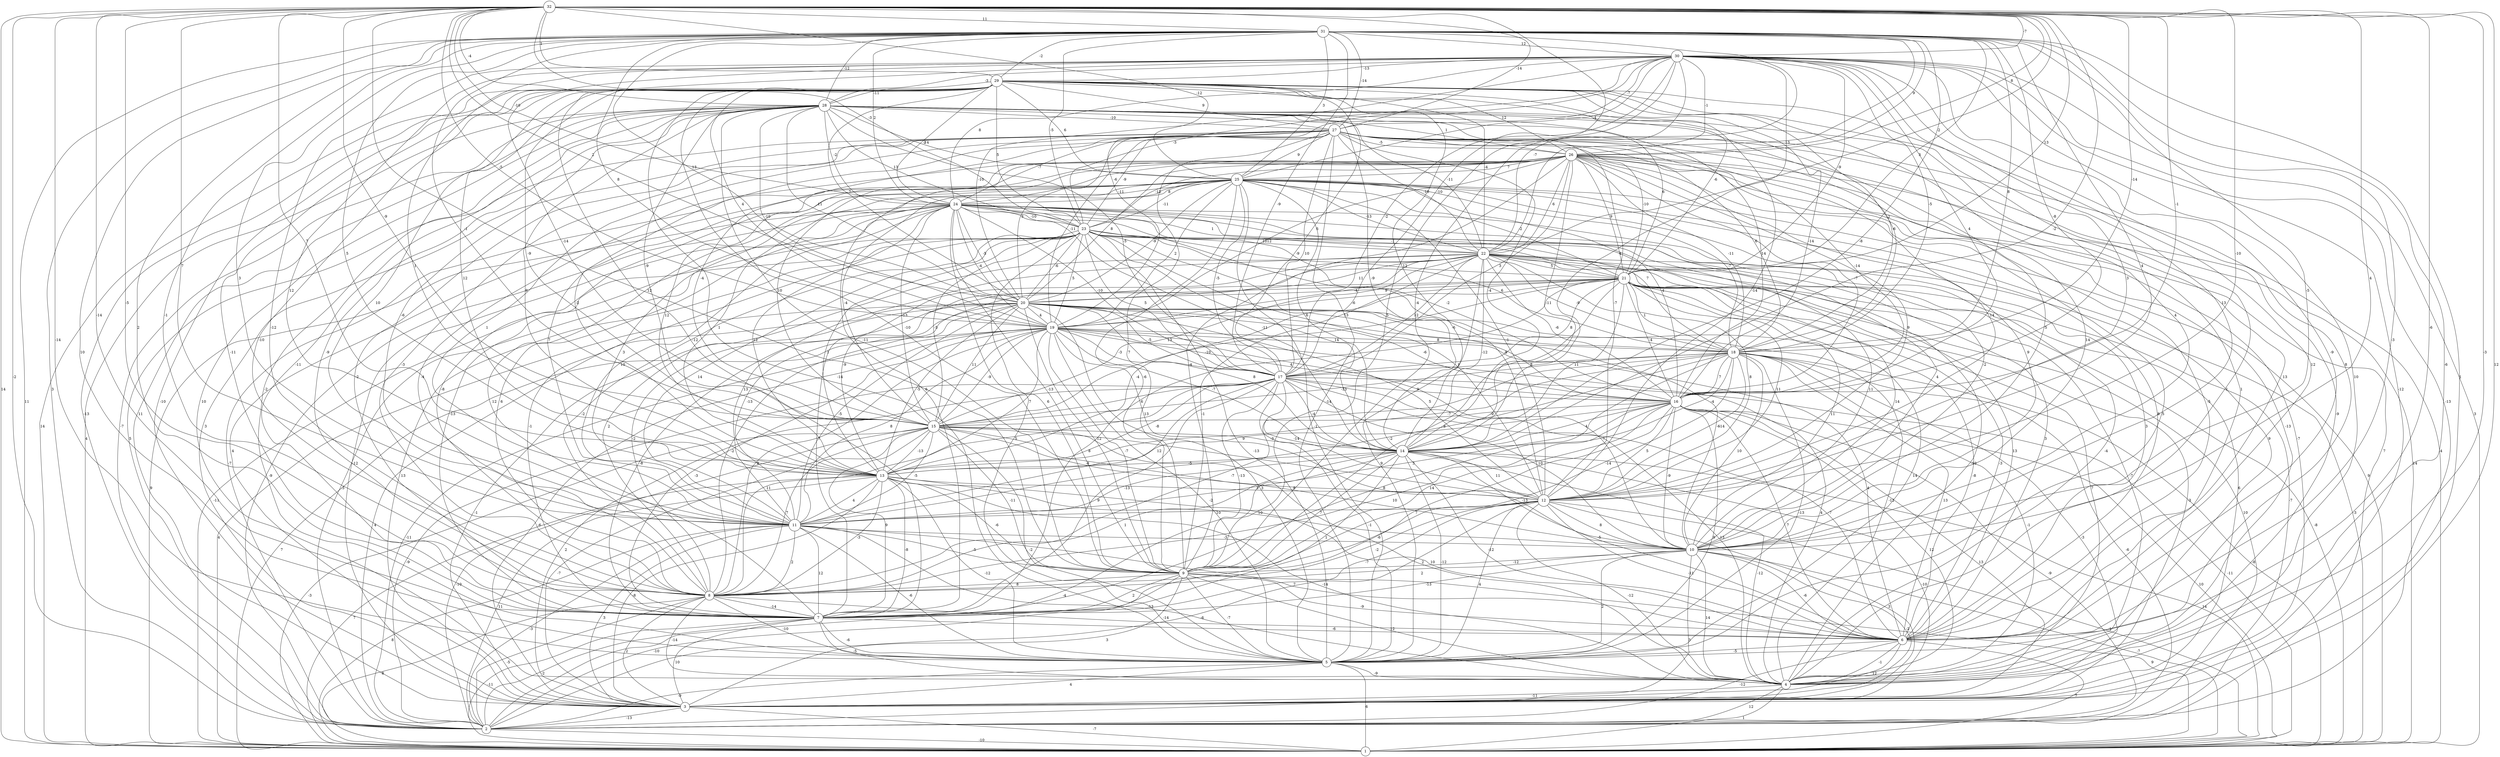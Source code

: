 graph { 
	 fontname="Helvetica,Arial,sans-serif" 
	 node [shape = circle]; 
	 32 -- 1 [label = "14"];
	 32 -- 2 [label = "-2"];
	 32 -- 3 [label = "12"];
	 32 -- 4 [label = "-3"];
	 32 -- 5 [label = "-14"];
	 32 -- 6 [label = "-6"];
	 32 -- 7 [label = "-14"];
	 32 -- 8 [label = "-5"];
	 32 -- 9 [label = "12"];
	 32 -- 10 [label = "4"];
	 32 -- 11 [label = "7"];
	 32 -- 12 [label = "-10"];
	 32 -- 13 [label = "7"];
	 32 -- 14 [label = "-2"];
	 32 -- 15 [label = "-9"];
	 32 -- 16 [label = "-1"];
	 32 -- 17 [label = "-10"];
	 32 -- 18 [label = "-14"];
	 32 -- 19 [label = "-5"];
	 32 -- 20 [label = "2"];
	 32 -- 21 [label = "13"];
	 32 -- 22 [label = "-2"];
	 32 -- 23 [label = "-3"];
	 32 -- 24 [label = "-10"];
	 32 -- 25 [label = "-12"];
	 32 -- 26 [label = "8"];
	 32 -- 27 [label = "-14"];
	 32 -- 28 [label = "-4"];
	 32 -- 29 [label = "1"];
	 32 -- 30 [label = "-7"];
	 32 -- 31 [label = "11"];
	 31 -- 1 [label = "11"];
	 31 -- 2 [label = "3"];
	 31 -- 3 [label = "1"];
	 31 -- 4 [label = "-6"];
	 31 -- 5 [label = "10"];
	 31 -- 6 [label = "-3"];
	 31 -- 7 [label = "2"];
	 31 -- 8 [label = "-1"];
	 31 -- 9 [label = "-4"];
	 31 -- 10 [label = "-5"];
	 31 -- 11 [label = "3"];
	 31 -- 12 [label = "4"];
	 31 -- 13 [label = "5"];
	 31 -- 14 [label = "-8"];
	 31 -- 15 [label = "-1"];
	 31 -- 16 [label = "-8"];
	 31 -- 17 [label = "-9"];
	 31 -- 18 [label = "8"];
	 31 -- 19 [label = "8"];
	 31 -- 20 [label = "13"];
	 31 -- 21 [label = "3"];
	 31 -- 22 [label = "13"];
	 31 -- 23 [label = "-5"];
	 31 -- 24 [label = "2"];
	 31 -- 25 [label = "3"];
	 31 -- 26 [label = "9"];
	 31 -- 27 [label = "-14"];
	 31 -- 28 [label = "-12"];
	 31 -- 29 [label = "-2"];
	 31 -- 30 [label = "12"];
	 30 -- 1 [label = "3"];
	 30 -- 2 [label = "-13"];
	 30 -- 3 [label = "-12"];
	 30 -- 4 [label = "10"];
	 30 -- 5 [label = "8"];
	 30 -- 6 [label = "-9"];
	 30 -- 7 [label = "-12"];
	 30 -- 8 [label = "-12"];
	 30 -- 9 [label = "5"];
	 30 -- 10 [label = "13"];
	 30 -- 11 [label = "12"];
	 30 -- 12 [label = "3"];
	 30 -- 13 [label = "1"];
	 30 -- 14 [label = "4"];
	 30 -- 15 [label = "-14"];
	 30 -- 16 [label = "4"];
	 30 -- 17 [label = "-2"];
	 30 -- 18 [label = "-5"];
	 30 -- 19 [label = "-11"];
	 30 -- 20 [label = "-10"];
	 30 -- 21 [label = "-9"];
	 30 -- 22 [label = "-7"];
	 30 -- 23 [label = "-3"];
	 30 -- 24 [label = "8"];
	 30 -- 25 [label = "-4"];
	 30 -- 26 [label = "-1"];
	 30 -- 27 [label = "-7"];
	 30 -- 28 [label = "-3"];
	 30 -- 29 [label = "-13"];
	 29 -- 1 [label = "14"];
	 29 -- 2 [label = "-13"];
	 29 -- 3 [label = "-10"];
	 29 -- 4 [label = "1"];
	 29 -- 5 [label = "-14"];
	 29 -- 6 [label = "12"];
	 29 -- 7 [label = "-11"];
	 29 -- 8 [label = "-10"];
	 29 -- 9 [label = "-10"];
	 29 -- 10 [label = "4"];
	 29 -- 11 [label = "10"];
	 29 -- 12 [label = "-14"];
	 29 -- 13 [label = "12"];
	 29 -- 14 [label = "12"];
	 29 -- 15 [label = "-9"];
	 29 -- 16 [label = "-14"];
	 29 -- 17 [label = "6"];
	 29 -- 18 [label = "2"];
	 29 -- 19 [label = "4"];
	 29 -- 20 [label = "7"];
	 29 -- 21 [label = "-6"];
	 29 -- 22 [label = "-4"];
	 29 -- 23 [label = "5"];
	 29 -- 24 [label = "-14"];
	 29 -- 25 [label = "6"];
	 29 -- 26 [label = "12"];
	 29 -- 27 [label = "9"];
	 29 -- 28 [label = "-11"];
	 28 -- 1 [label = "4"];
	 28 -- 2 [label = "-7"];
	 28 -- 3 [label = "11"];
	 28 -- 4 [label = "10"];
	 28 -- 5 [label = "-2"];
	 28 -- 6 [label = "13"];
	 28 -- 7 [label = "-11"];
	 28 -- 8 [label = "-9"];
	 28 -- 9 [label = "-11"];
	 28 -- 10 [label = "5"];
	 28 -- 11 [label = "-6"];
	 28 -- 12 [label = "-7"];
	 28 -- 13 [label = "9"];
	 28 -- 14 [label = "-9"];
	 28 -- 15 [label = "-9"];
	 28 -- 16 [label = "14"];
	 28 -- 17 [label = "-5"];
	 28 -- 18 [label = "-6"];
	 28 -- 19 [label = "-10"];
	 28 -- 20 [label = "11"];
	 28 -- 21 [label = "6"];
	 28 -- 22 [label = "-11"];
	 28 -- 23 [label = "13"];
	 28 -- 24 [label = "-2"];
	 28 -- 25 [label = "2"];
	 28 -- 26 [label = "1"];
	 28 -- 27 [label = "-10"];
	 27 -- 1 [label = "4"];
	 27 -- 2 [label = "5"];
	 27 -- 3 [label = "3"];
	 27 -- 4 [label = "-9"];
	 27 -- 5 [label = "-14"];
	 27 -- 6 [label = "1"];
	 27 -- 7 [label = "-2"];
	 27 -- 8 [label = "-3"];
	 27 -- 9 [label = "7"];
	 27 -- 10 [label = "14"];
	 27 -- 11 [label = "1"];
	 27 -- 12 [label = "14"];
	 27 -- 13 [label = "-2"];
	 27 -- 14 [label = "-4"];
	 27 -- 15 [label = "-4"];
	 27 -- 16 [label = "-14"];
	 27 -- 17 [label = "10"];
	 27 -- 18 [label = "6"];
	 27 -- 19 [label = "-11"];
	 27 -- 20 [label = "3"];
	 27 -- 21 [label = "-10"];
	 27 -- 22 [label = "-10"];
	 27 -- 23 [label = "-9"];
	 27 -- 24 [label = "-7"];
	 27 -- 25 [label = "9"];
	 27 -- 26 [label = "-5"];
	 26 -- 1 [label = "14"];
	 26 -- 2 [label = "7"];
	 26 -- 3 [label = "-7"];
	 26 -- 4 [label = "-13"];
	 26 -- 5 [label = "5"];
	 26 -- 6 [label = "-5"];
	 26 -- 7 [label = "6"];
	 26 -- 8 [label = "-4"];
	 26 -- 9 [label = "-4"];
	 26 -- 10 [label = "9"];
	 26 -- 11 [label = "7"];
	 26 -- 12 [label = "9"];
	 26 -- 13 [label = "12"];
	 26 -- 14 [label = "-11"];
	 26 -- 15 [label = "10"];
	 26 -- 16 [label = "-7"];
	 26 -- 17 [label = "3"];
	 26 -- 18 [label = "-11"];
	 26 -- 19 [label = "12"];
	 26 -- 20 [label = "8"];
	 26 -- 21 [label = "9"];
	 26 -- 22 [label = "6"];
	 26 -- 23 [label = "-12"];
	 26 -- 24 [label = "-6"];
	 26 -- 25 [label = "7"];
	 25 -- 1 [label = "9"];
	 25 -- 2 [label = "-7"];
	 25 -- 3 [label = "4"];
	 25 -- 4 [label = "9"];
	 25 -- 5 [label = "-1"];
	 25 -- 6 [label = "8"];
	 25 -- 7 [label = "12"];
	 25 -- 8 [label = "-8"];
	 25 -- 9 [label = "-6"];
	 25 -- 10 [label = "-2"];
	 25 -- 11 [label = "3"];
	 25 -- 12 [label = "-1"];
	 25 -- 13 [label = "1"];
	 25 -- 14 [label = "6"];
	 25 -- 15 [label = "-4"];
	 25 -- 16 [label = "4"];
	 25 -- 17 [label = "-5"];
	 25 -- 18 [label = "-7"];
	 25 -- 19 [label = "2"];
	 25 -- 20 [label = "-9"];
	 25 -- 21 [label = "-2"];
	 25 -- 22 [label = "-13"];
	 25 -- 23 [label = "-11"];
	 25 -- 24 [label = "8"];
	 24 -- 1 [label = "9"];
	 24 -- 2 [label = "-9"];
	 24 -- 3 [label = "-12"];
	 24 -- 4 [label = "-4"];
	 24 -- 5 [label = "5"];
	 24 -- 6 [label = "3"];
	 24 -- 7 [label = "-13"];
	 24 -- 8 [label = "6"];
	 24 -- 9 [label = "-13"];
	 24 -- 10 [label = "4"];
	 24 -- 11 [label = "10"];
	 24 -- 12 [label = "-8"];
	 24 -- 13 [label = "12"];
	 24 -- 14 [label = "-11"];
	 24 -- 15 [label = "-13"];
	 24 -- 16 [label = "-2"];
	 24 -- 17 [label = "-10"];
	 24 -- 18 [label = "7"];
	 24 -- 19 [label = "-4"];
	 24 -- 20 [label = "-5"];
	 24 -- 21 [label = "-1"];
	 24 -- 22 [label = "1"];
	 24 -- 23 [label = "-10"];
	 23 -- 1 [label = "-11"];
	 23 -- 2 [label = "-3"];
	 23 -- 3 [label = "13"];
	 23 -- 4 [label = "-10"];
	 23 -- 5 [label = "-13"];
	 23 -- 6 [label = "3"];
	 23 -- 7 [label = "-1"];
	 23 -- 8 [label = "-2"];
	 23 -- 9 [label = "6"];
	 23 -- 10 [label = "11"];
	 23 -- 11 [label = "14"];
	 23 -- 12 [label = "1"];
	 23 -- 13 [label = "1"];
	 23 -- 14 [label = "14"];
	 23 -- 15 [label = "-5"];
	 23 -- 16 [label = "13"];
	 23 -- 17 [label = "5"];
	 23 -- 18 [label = "6"];
	 23 -- 19 [label = "5"];
	 23 -- 20 [label = "-6"];
	 23 -- 21 [label = "-9"];
	 23 -- 22 [label = "10"];
	 22 -- 1 [label = "-3"];
	 22 -- 2 [label = "-7"];
	 22 -- 3 [label = "6"];
	 22 -- 4 [label = "-7"];
	 22 -- 5 [label = "9"];
	 22 -- 6 [label = "13"];
	 22 -- 7 [label = "-7"];
	 22 -- 8 [label = "2"];
	 22 -- 9 [label = "-1"];
	 22 -- 10 [label = "14"];
	 22 -- 11 [label = "13"];
	 22 -- 12 [label = "8"];
	 22 -- 13 [label = "-9"];
	 22 -- 14 [label = "-12"];
	 22 -- 15 [label = "13"];
	 22 -- 16 [label = "-6"];
	 22 -- 17 [label = "12"];
	 22 -- 18 [label = "-9"];
	 22 -- 19 [label = "-4"];
	 22 -- 20 [label = "11"];
	 22 -- 21 [label = "5"];
	 21 -- 1 [label = "-8"];
	 21 -- 2 [label = "10"];
	 21 -- 3 [label = "-3"];
	 21 -- 4 [label = "7"];
	 21 -- 5 [label = "14"];
	 21 -- 6 [label = "-3"];
	 21 -- 7 [label = "8"];
	 21 -- 8 [label = "-2"];
	 21 -- 9 [label = "8"];
	 21 -- 10 [label = "11"];
	 21 -- 11 [label = "-13"];
	 21 -- 12 [label = "11"];
	 21 -- 13 [label = "-4"];
	 21 -- 14 [label = "11"];
	 21 -- 15 [label = "-10"];
	 21 -- 16 [label = "-4"];
	 21 -- 17 [label = "8"];
	 21 -- 18 [label = "1"];
	 21 -- 19 [label = "-6"];
	 21 -- 20 [label = "9"];
	 20 -- 1 [label = "4"];
	 20 -- 2 [label = "4"];
	 20 -- 3 [label = "-1"];
	 20 -- 4 [label = "-12"];
	 20 -- 5 [label = "3"];
	 20 -- 6 [label = "-8"];
	 20 -- 7 [label = "-8"];
	 20 -- 8 [label = "-2"];
	 20 -- 9 [label = "-12"];
	 20 -- 10 [label = "-6"];
	 20 -- 11 [label = "-5"];
	 20 -- 12 [label = "5"];
	 20 -- 13 [label = "-5"];
	 20 -- 14 [label = "8"];
	 20 -- 15 [label = "11"];
	 20 -- 16 [label = "-6"];
	 20 -- 17 [label = "-5"];
	 20 -- 18 [label = "-6"];
	 20 -- 19 [label = "4"];
	 19 -- 1 [label = "7"];
	 19 -- 2 [label = "-11"];
	 19 -- 3 [label = "-6"];
	 19 -- 4 [label = "4"];
	 19 -- 5 [label = "-2"];
	 19 -- 6 [label = "4"];
	 19 -- 7 [label = "-3"];
	 19 -- 8 [label = "8"];
	 19 -- 9 [label = "-7"];
	 19 -- 10 [label = "7"];
	 19 -- 11 [label = "8"];
	 19 -- 12 [label = "13"];
	 19 -- 13 [label = "7"];
	 19 -- 14 [label = "-7"];
	 19 -- 15 [label = "-9"];
	 19 -- 16 [label = "4"];
	 19 -- 17 [label = "-3"];
	 19 -- 18 [label = "8"];
	 18 -- 1 [label = "-8"];
	 18 -- 2 [label = "-6"];
	 18 -- 3 [label = "-3"];
	 18 -- 4 [label = "-1"];
	 18 -- 5 [label = "-13"];
	 18 -- 6 [label = "13"];
	 18 -- 7 [label = "8"];
	 18 -- 8 [label = "-7"];
	 18 -- 9 [label = "-14"];
	 18 -- 10 [label = "10"];
	 18 -- 11 [label = "-2"];
	 18 -- 12 [label = "-14"];
	 18 -- 13 [label = "-7"];
	 18 -- 14 [label = "-4"];
	 18 -- 15 [label = "-13"];
	 18 -- 16 [label = "7"];
	 18 -- 17 [label = "8"];
	 17 -- 1 [label = "-11"];
	 17 -- 2 [label = "-9"];
	 17 -- 3 [label = "2"];
	 17 -- 4 [label = "13"];
	 17 -- 5 [label = "-1"];
	 17 -- 6 [label = "-7"];
	 17 -- 7 [label = "9"];
	 17 -- 8 [label = "11"];
	 17 -- 9 [label = "-13"];
	 17 -- 10 [label = "10"];
	 17 -- 11 [label = "12"];
	 17 -- 12 [label = "-14"];
	 17 -- 13 [label = "-8"];
	 17 -- 14 [label = "-4"];
	 17 -- 15 [label = "6"];
	 17 -- 16 [label = "9"];
	 16 -- 1 [label = "10"];
	 16 -- 2 [label = "-9"];
	 16 -- 3 [label = "13"];
	 16 -- 4 [label = "12"];
	 16 -- 5 [label = "9"];
	 16 -- 6 [label = "7"];
	 16 -- 7 [label = "7"];
	 16 -- 8 [label = "10"];
	 16 -- 9 [label = "14"];
	 16 -- 10 [label = "-9"];
	 16 -- 11 [label = "3"];
	 16 -- 12 [label = "5"];
	 16 -- 13 [label = "9"];
	 16 -- 14 [label = "4"];
	 16 -- 15 [label = "-9"];
	 15 -- 1 [label = "-3"];
	 15 -- 2 [label = "-10"];
	 15 -- 3 [label = "-7"];
	 15 -- 4 [label = "2"];
	 15 -- 5 [label = "-2"];
	 15 -- 6 [label = "-5"];
	 15 -- 7 [label = "9"];
	 15 -- 8 [label = "7"];
	 15 -- 9 [label = "-11"];
	 15 -- 10 [label = "8"];
	 15 -- 11 [label = "-5"];
	 15 -- 12 [label = "-8"];
	 15 -- 13 [label = "-13"];
	 15 -- 14 [label = "-3"];
	 14 -- 1 [label = "14"];
	 14 -- 2 [label = "-4"];
	 14 -- 3 [label = "-10"];
	 14 -- 4 [label = "-12"];
	 14 -- 5 [label = "-12"];
	 14 -- 6 [label = "-12"];
	 14 -- 7 [label = "1"];
	 14 -- 8 [label = "1"];
	 14 -- 9 [label = "7"];
	 14 -- 10 [label = "-13"];
	 14 -- 11 [label = "-13"];
	 14 -- 12 [label = "11"];
	 14 -- 13 [label = "-5"];
	 13 -- 1 [label = "7"];
	 13 -- 2 [label = "11"];
	 13 -- 3 [label = "-8"];
	 13 -- 4 [label = "-14"];
	 13 -- 5 [label = "-12"];
	 13 -- 6 [label = "10"];
	 13 -- 7 [label = "-8"];
	 13 -- 8 [label = "-3"];
	 13 -- 9 [label = "-6"];
	 13 -- 10 [label = "10"];
	 13 -- 11 [label = "4"];
	 13 -- 12 [label = "3"];
	 12 -- 1 [label = "-1"];
	 12 -- 2 [label = "-6"];
	 12 -- 3 [label = "3"];
	 12 -- 4 [label = "-12"];
	 12 -- 5 [label = "4"];
	 12 -- 6 [label = "-11"];
	 12 -- 7 [label = "-7"];
	 12 -- 8 [label = "-2"];
	 12 -- 9 [label = "-6"];
	 12 -- 10 [label = "8"];
	 12 -- 11 [label = "-10"];
	 11 -- 1 [label = "8"];
	 11 -- 2 [label = "-3"];
	 11 -- 3 [label = "3"];
	 11 -- 4 [label = "-13"];
	 11 -- 5 [label = "-6"];
	 11 -- 6 [label = "7"];
	 11 -- 7 [label = "12"];
	 11 -- 8 [label = "2"];
	 11 -- 9 [label = "-5"];
	 11 -- 10 [label = "-3"];
	 10 -- 1 [label = "-7"];
	 10 -- 2 [label = "3"];
	 10 -- 3 [label = "-2"];
	 10 -- 4 [label = "14"];
	 10 -- 5 [label = "2"];
	 10 -- 6 [label = "-6"];
	 10 -- 7 [label = "-13"];
	 10 -- 8 [label = "2"];
	 10 -- 9 [label = "-12"];
	 9 -- 1 [label = "9"];
	 9 -- 2 [label = "-10"];
	 9 -- 3 [label = "3"];
	 9 -- 4 [label = "12"];
	 9 -- 5 [label = "-7"];
	 9 -- 6 [label = "-9"];
	 9 -- 7 [label = "2"];
	 9 -- 8 [label = "8"];
	 8 -- 1 [label = "8"];
	 8 -- 2 [label = "-5"];
	 8 -- 3 [label = "2"];
	 8 -- 4 [label = "-14"];
	 8 -- 5 [label = "-10"];
	 8 -- 6 [label = "-14"];
	 8 -- 7 [label = "-14"];
	 7 -- 1 [label = "-11"];
	 7 -- 2 [label = "-2"];
	 7 -- 3 [label = "10"];
	 7 -- 4 [label = "-5"];
	 7 -- 5 [label = "-6"];
	 7 -- 6 [label = "-6"];
	 6 -- 1 [label = "7"];
	 6 -- 2 [label = "-12"];
	 6 -- 3 [label = "12"];
	 6 -- 4 [label = "-1"];
	 6 -- 5 [label = "-5"];
	 5 -- 1 [label = "6"];
	 5 -- 2 [label = "-9"];
	 5 -- 3 [label = "4"];
	 5 -- 4 [label = "-9"];
	 4 -- 1 [label = "1"];
	 4 -- 2 [label = "12"];
	 4 -- 3 [label = "-11"];
	 3 -- 1 [label = "-7"];
	 3 -- 2 [label = "-13"];
	 2 -- 1 [label = "-10"];
	 1;
	 2;
	 3;
	 4;
	 5;
	 6;
	 7;
	 8;
	 9;
	 10;
	 11;
	 12;
	 13;
	 14;
	 15;
	 16;
	 17;
	 18;
	 19;
	 20;
	 21;
	 22;
	 23;
	 24;
	 25;
	 26;
	 27;
	 28;
	 29;
	 30;
	 31;
	 32;
}

